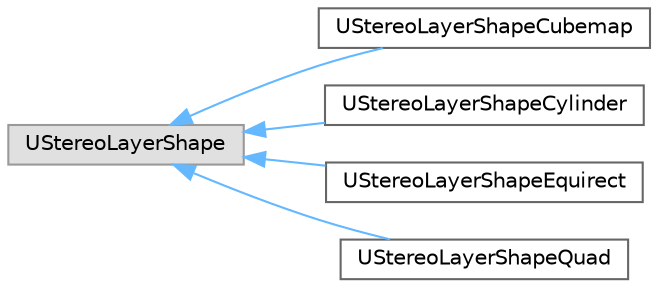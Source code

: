digraph "Graphical Class Hierarchy"
{
 // INTERACTIVE_SVG=YES
 // LATEX_PDF_SIZE
  bgcolor="transparent";
  edge [fontname=Helvetica,fontsize=10,labelfontname=Helvetica,labelfontsize=10];
  node [fontname=Helvetica,fontsize=10,shape=box,height=0.2,width=0.4];
  rankdir="LR";
  Node0 [id="Node000000",label="UStereoLayerShape",height=0.2,width=0.4,color="grey60", fillcolor="#E0E0E0", style="filled",tooltip=" "];
  Node0 -> Node1 [id="edge9853_Node000000_Node000001",dir="back",color="steelblue1",style="solid",tooltip=" "];
  Node1 [id="Node000001",label="UStereoLayerShapeCubemap",height=0.2,width=0.4,color="grey40", fillcolor="white", style="filled",URL="$d6/d00/classUStereoLayerShapeCubemap.html",tooltip=" "];
  Node0 -> Node2 [id="edge9854_Node000000_Node000002",dir="back",color="steelblue1",style="solid",tooltip=" "];
  Node2 [id="Node000002",label="UStereoLayerShapeCylinder",height=0.2,width=0.4,color="grey40", fillcolor="white", style="filled",URL="$d1/d03/classUStereoLayerShapeCylinder.html",tooltip=" "];
  Node0 -> Node3 [id="edge9855_Node000000_Node000003",dir="back",color="steelblue1",style="solid",tooltip=" "];
  Node3 [id="Node000003",label="UStereoLayerShapeEquirect",height=0.2,width=0.4,color="grey40", fillcolor="white", style="filled",URL="$d0/d30/classUStereoLayerShapeEquirect.html",tooltip=" "];
  Node0 -> Node4 [id="edge9856_Node000000_Node000004",dir="back",color="steelblue1",style="solid",tooltip=" "];
  Node4 [id="Node000004",label="UStereoLayerShapeQuad",height=0.2,width=0.4,color="grey40", fillcolor="white", style="filled",URL="$d5/df6/classUStereoLayerShapeQuad.html",tooltip=" "];
}

